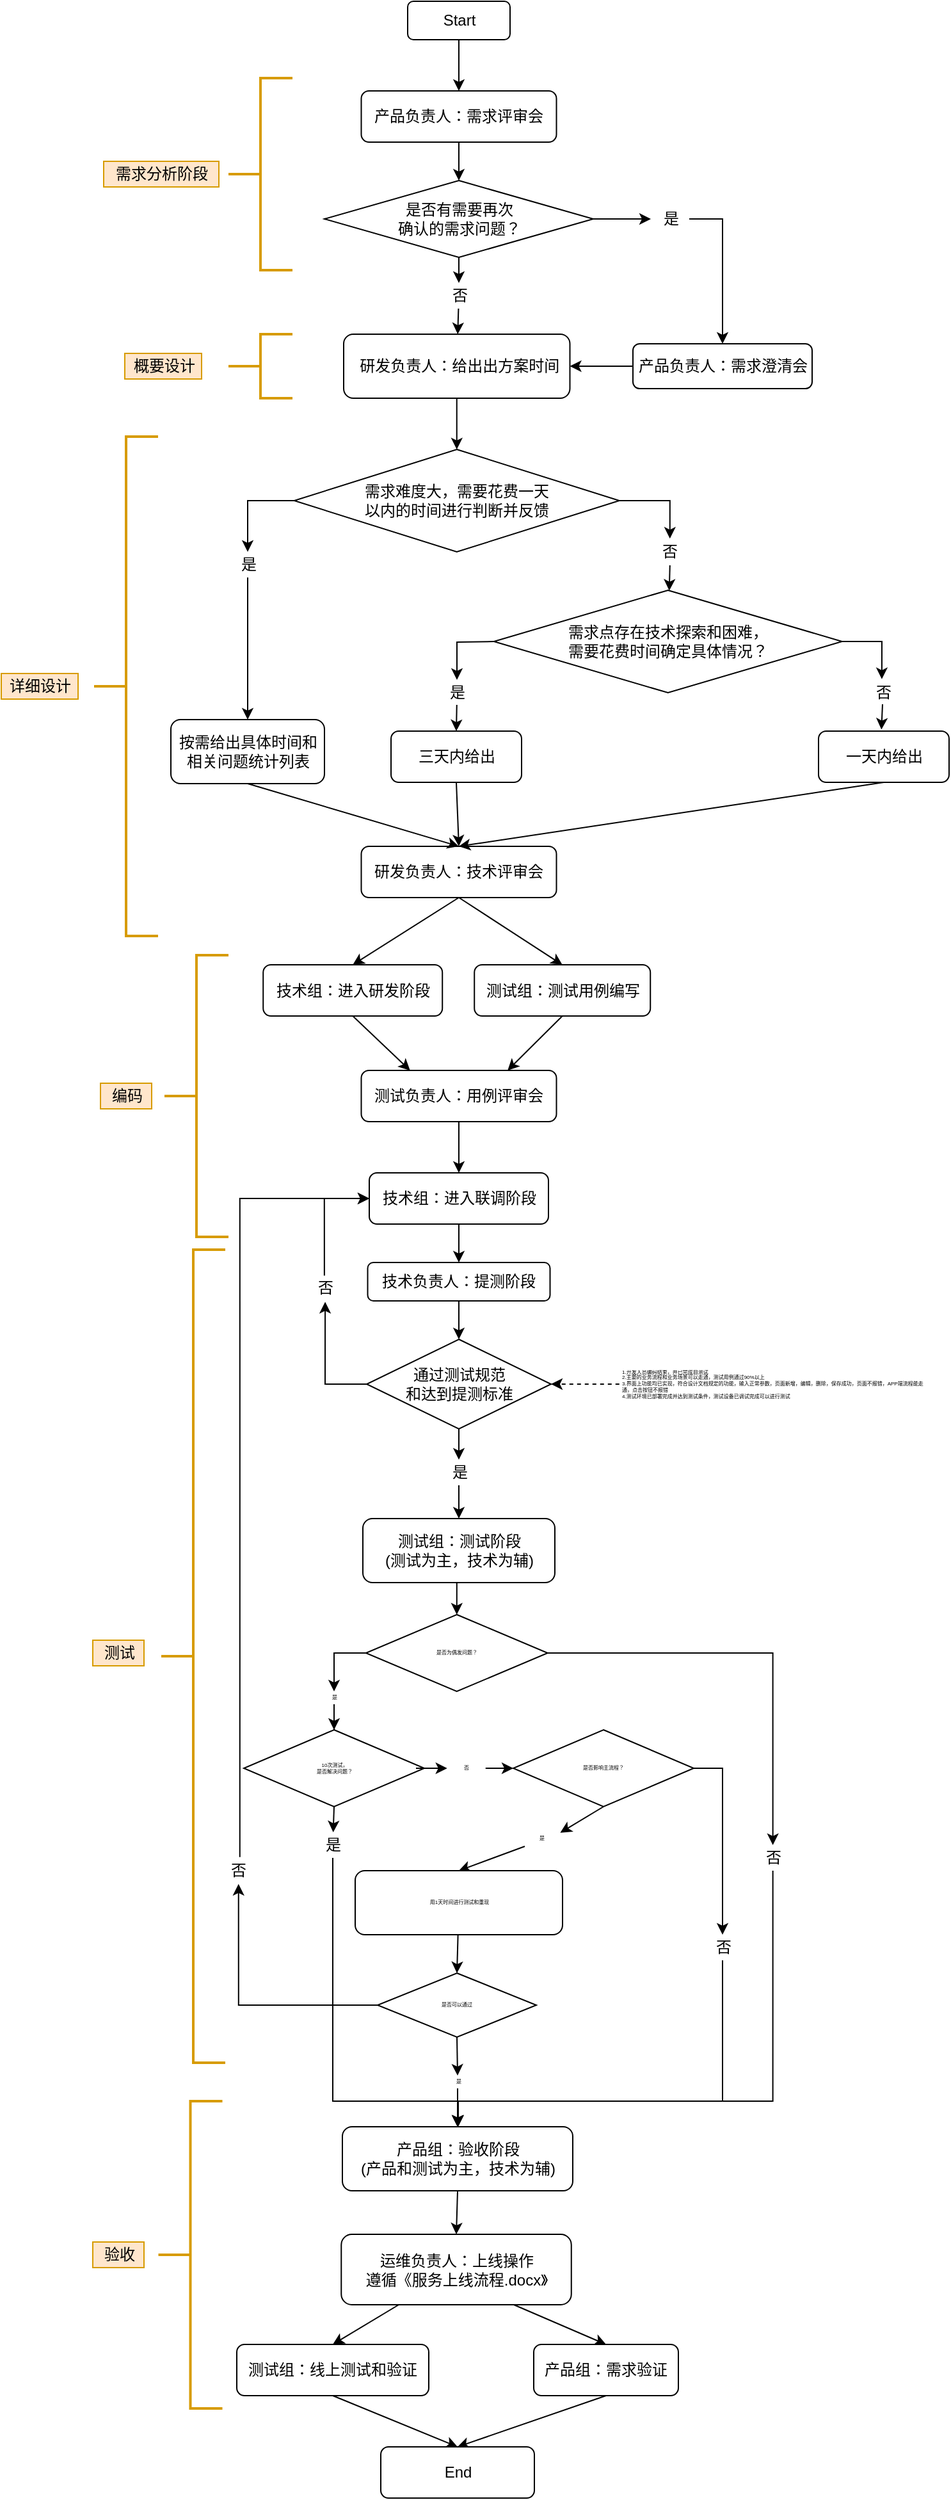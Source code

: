 <mxfile version="14.0.1" type="github">
  <diagram id="TA-FUFab7nw_JOYcnHtT" name="第 1 页">
    <mxGraphModel dx="1185" dy="635" grid="1" gridSize="10" guides="1" tooltips="1" connect="1" arrows="1" fold="1" page="1" pageScale="1" pageWidth="827" pageHeight="1169" math="0" shadow="0">
      <root>
        <mxCell id="0" />
        <mxCell id="1" parent="0" />
        <mxCell id="2TGBst09kyb7uebUgkE0-3" style="edgeStyle=orthogonalEdgeStyle;rounded=0;orthogonalLoop=1;jettySize=auto;html=1;exitX=0.5;exitY=1;exitDx=0;exitDy=0;entryX=0.5;entryY=0;entryDx=0;entryDy=0;" parent="1" source="2TGBst09kyb7uebUgkE0-1" target="2TGBst09kyb7uebUgkE0-2" edge="1">
          <mxGeometry relative="1" as="geometry" />
        </mxCell>
        <mxCell id="2TGBst09kyb7uebUgkE0-1" value="Start" style="rounded=1;whiteSpace=wrap;html=1;" parent="1" vertex="1">
          <mxGeometry x="407.5" y="10" width="80" height="30" as="geometry" />
        </mxCell>
        <mxCell id="hAHhUFIz-8pFZhc0w7Rz-2" style="rounded=0;orthogonalLoop=1;jettySize=auto;html=1;exitX=0.5;exitY=1;exitDx=0;exitDy=0;entryX=0.5;entryY=0;entryDx=0;entryDy=0;" parent="1" source="2TGBst09kyb7uebUgkE0-2" target="hAHhUFIz-8pFZhc0w7Rz-1" edge="1">
          <mxGeometry relative="1" as="geometry" />
        </mxCell>
        <mxCell id="2TGBst09kyb7uebUgkE0-2" value="产品负责人：需求评审会" style="rounded=1;whiteSpace=wrap;html=1;" parent="1" vertex="1">
          <mxGeometry x="371.25" y="80" width="152.5" height="40" as="geometry" />
        </mxCell>
        <mxCell id="hAHhUFIz-8pFZhc0w7Rz-32" style="edgeStyle=none;rounded=0;orthogonalLoop=1;jettySize=auto;html=1;exitX=0;exitY=0.5;exitDx=0;exitDy=0;entryX=1;entryY=0.5;entryDx=0;entryDy=0;" parent="1" source="2TGBst09kyb7uebUgkE0-5" target="hAHhUFIz-8pFZhc0w7Rz-7" edge="1">
          <mxGeometry relative="1" as="geometry" />
        </mxCell>
        <mxCell id="2TGBst09kyb7uebUgkE0-5" value="产品负责人：需求澄清会" style="rounded=1;whiteSpace=wrap;html=1;" parent="1" vertex="1">
          <mxGeometry x="583.5" y="277.5" width="140" height="35" as="geometry" />
        </mxCell>
        <mxCell id="2TGBst09kyb7uebUgkE0-7" value="研发负责人：技术评审会" style="rounded=1;whiteSpace=wrap;html=1;" parent="1" vertex="1">
          <mxGeometry x="371.25" y="670" width="152.5" height="40" as="geometry" />
        </mxCell>
        <mxCell id="2TGBst09kyb7uebUgkE0-15" style="rounded=0;orthogonalLoop=1;jettySize=auto;html=1;exitX=0.5;exitY=1;exitDx=0;exitDy=0;entryX=0.5;entryY=0;entryDx=0;entryDy=0;" parent="1" source="2TGBst09kyb7uebUgkE0-7" target="2TGBst09kyb7uebUgkE0-12" edge="1">
          <mxGeometry relative="1" as="geometry">
            <mxPoint x="446.25" y="820" as="sourcePoint" />
          </mxGeometry>
        </mxCell>
        <mxCell id="2TGBst09kyb7uebUgkE0-16" style="edgeStyle=none;rounded=0;orthogonalLoop=1;jettySize=auto;html=1;exitX=0.5;exitY=1;exitDx=0;exitDy=0;entryX=0.5;entryY=0;entryDx=0;entryDy=0;" parent="1" source="2TGBst09kyb7uebUgkE0-7" target="2TGBst09kyb7uebUgkE0-13" edge="1">
          <mxGeometry relative="1" as="geometry">
            <mxPoint x="446.25" y="820" as="sourcePoint" />
          </mxGeometry>
        </mxCell>
        <mxCell id="2TGBst09kyb7uebUgkE0-18" style="edgeStyle=none;rounded=0;orthogonalLoop=1;jettySize=auto;html=1;exitX=0.5;exitY=1;exitDx=0;exitDy=0;entryX=0.25;entryY=0;entryDx=0;entryDy=0;" parent="1" source="2TGBst09kyb7uebUgkE0-12" target="2TGBst09kyb7uebUgkE0-17" edge="1">
          <mxGeometry relative="1" as="geometry" />
        </mxCell>
        <mxCell id="2TGBst09kyb7uebUgkE0-12" value="技术组：进入研发阶段" style="rounded=1;whiteSpace=wrap;html=1;" parent="1" vertex="1">
          <mxGeometry x="294.62" y="762.5" width="140" height="40" as="geometry" />
        </mxCell>
        <mxCell id="2TGBst09kyb7uebUgkE0-19" style="edgeStyle=none;rounded=0;orthogonalLoop=1;jettySize=auto;html=1;exitX=0.5;exitY=1;exitDx=0;exitDy=0;entryX=0.75;entryY=0;entryDx=0;entryDy=0;" parent="1" source="2TGBst09kyb7uebUgkE0-13" target="2TGBst09kyb7uebUgkE0-17" edge="1">
          <mxGeometry relative="1" as="geometry" />
        </mxCell>
        <mxCell id="2TGBst09kyb7uebUgkE0-13" value="测试组：测试用例编写" style="rounded=1;whiteSpace=wrap;html=1;" parent="1" vertex="1">
          <mxGeometry x="459.62" y="762.5" width="137.5" height="40" as="geometry" />
        </mxCell>
        <mxCell id="2TGBst09kyb7uebUgkE0-21" style="edgeStyle=none;rounded=0;orthogonalLoop=1;jettySize=auto;html=1;exitX=0.5;exitY=1;exitDx=0;exitDy=0;entryX=0.5;entryY=0;entryDx=0;entryDy=0;" parent="1" source="2TGBst09kyb7uebUgkE0-17" target="2TGBst09kyb7uebUgkE0-20" edge="1">
          <mxGeometry relative="1" as="geometry" />
        </mxCell>
        <mxCell id="2TGBst09kyb7uebUgkE0-17" value="测试负责人：用例评审会" style="rounded=1;whiteSpace=wrap;html=1;" parent="1" vertex="1">
          <mxGeometry x="371.25" y="845" width="152.5" height="40" as="geometry" />
        </mxCell>
        <mxCell id="2TGBst09kyb7uebUgkE0-23" style="edgeStyle=none;rounded=0;orthogonalLoop=1;jettySize=auto;html=1;exitX=0.5;exitY=1;exitDx=0;exitDy=0;entryX=0.5;entryY=0;entryDx=0;entryDy=0;" parent="1" source="2TGBst09kyb7uebUgkE0-20" target="2TGBst09kyb7uebUgkE0-22" edge="1">
          <mxGeometry relative="1" as="geometry" />
        </mxCell>
        <mxCell id="2TGBst09kyb7uebUgkE0-20" value="技术组：进入联调阶段" style="rounded=1;whiteSpace=wrap;html=1;" parent="1" vertex="1">
          <mxGeometry x="377.5" y="925" width="140" height="40" as="geometry" />
        </mxCell>
        <mxCell id="2TGBst09kyb7uebUgkE0-25" style="edgeStyle=none;rounded=0;orthogonalLoop=1;jettySize=auto;html=1;exitX=0.5;exitY=1;exitDx=0;exitDy=0;entryX=0.5;entryY=0;entryDx=0;entryDy=0;" parent="1" source="hAHhUFIz-8pFZhc0w7Rz-44" target="2TGBst09kyb7uebUgkE0-24" edge="1">
          <mxGeometry relative="1" as="geometry" />
        </mxCell>
        <mxCell id="2TGBst09kyb7uebUgkE0-22" value="技术负责人：提测阶段" style="rounded=1;whiteSpace=wrap;html=1;" parent="1" vertex="1">
          <mxGeometry x="376.25" y="995" width="142.5" height="30" as="geometry" />
        </mxCell>
        <mxCell id="vPEyHsW2rgMUCKKnFyaP-20" style="edgeStyle=orthogonalEdgeStyle;rounded=0;orthogonalLoop=1;jettySize=auto;html=1;exitX=0.5;exitY=1;exitDx=0;exitDy=0;entryX=0.5;entryY=0;entryDx=0;entryDy=0;fontSize=4;fontColor=#FFB570;" parent="1" source="2TGBst09kyb7uebUgkE0-24" target="vPEyHsW2rgMUCKKnFyaP-19" edge="1">
          <mxGeometry relative="1" as="geometry" />
        </mxCell>
        <mxCell id="2TGBst09kyb7uebUgkE0-24" value="测试组：测试阶段&lt;br&gt;(测试为主，技术为辅)" style="rounded=1;whiteSpace=wrap;html=1;" parent="1" vertex="1">
          <mxGeometry x="372.5" y="1195" width="150" height="50" as="geometry" />
        </mxCell>
        <mxCell id="2TGBst09kyb7uebUgkE0-30" style="edgeStyle=none;rounded=0;orthogonalLoop=1;jettySize=auto;html=1;exitX=0.5;exitY=1;exitDx=0;exitDy=0;entryX=0.5;entryY=0;entryDx=0;entryDy=0;" parent="1" source="2TGBst09kyb7uebUgkE0-26" target="2TGBst09kyb7uebUgkE0-29" edge="1">
          <mxGeometry relative="1" as="geometry" />
        </mxCell>
        <mxCell id="2TGBst09kyb7uebUgkE0-26" value="产品组：验收阶段&lt;br&gt;(产品和测试为主，技术为辅)" style="rounded=1;whiteSpace=wrap;html=1;" parent="1" vertex="1">
          <mxGeometry x="356.5" y="1670" width="180" height="50" as="geometry" />
        </mxCell>
        <mxCell id="2TGBst09kyb7uebUgkE0-33" style="edgeStyle=none;rounded=0;orthogonalLoop=1;jettySize=auto;html=1;exitX=0.25;exitY=1;exitDx=0;exitDy=0;entryX=0.5;entryY=0;entryDx=0;entryDy=0;" parent="1" source="2TGBst09kyb7uebUgkE0-29" target="2TGBst09kyb7uebUgkE0-31" edge="1">
          <mxGeometry relative="1" as="geometry" />
        </mxCell>
        <mxCell id="2TGBst09kyb7uebUgkE0-34" style="edgeStyle=none;rounded=0;orthogonalLoop=1;jettySize=auto;html=1;exitX=0.75;exitY=1;exitDx=0;exitDy=0;entryX=0.5;entryY=0;entryDx=0;entryDy=0;" parent="1" source="2TGBst09kyb7uebUgkE0-29" target="2TGBst09kyb7uebUgkE0-32" edge="1">
          <mxGeometry relative="1" as="geometry" />
        </mxCell>
        <mxCell id="2TGBst09kyb7uebUgkE0-29" value="运维负责人：上线操作&lt;br&gt;遵循《服务上线流程.docx》" style="rounded=1;whiteSpace=wrap;html=1;" parent="1" vertex="1">
          <mxGeometry x="355.63" y="1754" width="179.75" height="55" as="geometry" />
        </mxCell>
        <mxCell id="2TGBst09kyb7uebUgkE0-36" style="edgeStyle=none;rounded=0;orthogonalLoop=1;jettySize=auto;html=1;exitX=0.5;exitY=1;exitDx=0;exitDy=0;entryX=0.5;entryY=0;entryDx=0;entryDy=0;" parent="1" source="2TGBst09kyb7uebUgkE0-31" target="2TGBst09kyb7uebUgkE0-35" edge="1">
          <mxGeometry relative="1" as="geometry" />
        </mxCell>
        <mxCell id="2TGBst09kyb7uebUgkE0-31" value="测试组：线上测试和验证" style="rounded=1;whiteSpace=wrap;html=1;" parent="1" vertex="1">
          <mxGeometry x="274" y="1840" width="150" height="40" as="geometry" />
        </mxCell>
        <mxCell id="2TGBst09kyb7uebUgkE0-37" style="edgeStyle=none;rounded=0;orthogonalLoop=1;jettySize=auto;html=1;exitX=0.5;exitY=1;exitDx=0;exitDy=0;" parent="1" source="2TGBst09kyb7uebUgkE0-32" edge="1">
          <mxGeometry relative="1" as="geometry">
            <mxPoint x="446.5" y="1920" as="targetPoint" />
          </mxGeometry>
        </mxCell>
        <mxCell id="2TGBst09kyb7uebUgkE0-32" value="产品组：需求验证" style="rounded=1;whiteSpace=wrap;html=1;" parent="1" vertex="1">
          <mxGeometry x="506" y="1840" width="113" height="40" as="geometry" />
        </mxCell>
        <mxCell id="2TGBst09kyb7uebUgkE0-35" value="End" style="rounded=1;whiteSpace=wrap;html=1;" parent="1" vertex="1">
          <mxGeometry x="386.5" y="1920" width="120" height="40" as="geometry" />
        </mxCell>
        <mxCell id="7xkqyvosI3lrS_u9Jpyt-2" value="" style="strokeWidth=2;html=1;shape=mxgraph.flowchart.annotation_2;align=left;labelPosition=right;pointerEvents=1;fillColor=#ffe6cc;strokeColor=#d79b00;" parent="1" vertex="1">
          <mxGeometry x="267.5" y="70" width="50" height="150" as="geometry" />
        </mxCell>
        <mxCell id="7xkqyvosI3lrS_u9Jpyt-3" value="需求分析阶段" style="text;html=1;align=center;verticalAlign=middle;resizable=0;points=[];autosize=1;fillColor=#ffe6cc;strokeColor=#d79b00;" parent="1" vertex="1">
          <mxGeometry x="170" y="135" width="90" height="20" as="geometry" />
        </mxCell>
        <mxCell id="7xkqyvosI3lrS_u9Jpyt-5" value="" style="strokeWidth=2;html=1;shape=mxgraph.flowchart.annotation_2;align=left;labelPosition=right;pointerEvents=1;fillColor=#ffe6cc;strokeColor=#d79b00;" parent="1" vertex="1">
          <mxGeometry x="267.5" y="270" width="50" height="50" as="geometry" />
        </mxCell>
        <mxCell id="7xkqyvosI3lrS_u9Jpyt-6" value="概要设计" style="text;html=1;align=center;verticalAlign=middle;resizable=0;points=[];autosize=1;fillColor=#ffe6cc;strokeColor=#d79b00;" parent="1" vertex="1">
          <mxGeometry x="186.5" y="285" width="60" height="20" as="geometry" />
        </mxCell>
        <mxCell id="7xkqyvosI3lrS_u9Jpyt-8" value="" style="strokeWidth=2;html=1;shape=mxgraph.flowchart.annotation_2;align=left;labelPosition=right;pointerEvents=1;fillColor=#ffe6cc;strokeColor=#d79b00;" parent="1" vertex="1">
          <mxGeometry x="162.5" y="350" width="50" height="390" as="geometry" />
        </mxCell>
        <mxCell id="7xkqyvosI3lrS_u9Jpyt-9" value="详细设计" style="text;html=1;align=center;verticalAlign=middle;resizable=0;points=[];autosize=1;fillColor=#ffe6cc;strokeColor=#d79b00;" parent="1" vertex="1">
          <mxGeometry x="90" y="535" width="60" height="20" as="geometry" />
        </mxCell>
        <mxCell id="hAHhUFIz-8pFZhc0w7Rz-26" style="edgeStyle=none;rounded=0;orthogonalLoop=1;jettySize=auto;html=1;" parent="1" source="hAHhUFIz-8pFZhc0w7Rz-27" target="hAHhUFIz-8pFZhc0w7Rz-7" edge="1">
          <mxGeometry relative="1" as="geometry">
            <mxPoint x="447.5" y="260" as="sourcePoint" />
          </mxGeometry>
        </mxCell>
        <mxCell id="hAHhUFIz-8pFZhc0w7Rz-29" style="edgeStyle=orthogonalEdgeStyle;rounded=0;orthogonalLoop=1;jettySize=auto;html=1;exitX=1;exitY=0.5;exitDx=0;exitDy=0;entryX=0.5;entryY=0;entryDx=0;entryDy=0;" parent="1" source="hAHhUFIz-8pFZhc0w7Rz-30" target="2TGBst09kyb7uebUgkE0-5" edge="1">
          <mxGeometry relative="1" as="geometry" />
        </mxCell>
        <mxCell id="hAHhUFIz-8pFZhc0w7Rz-1" value="是否有需要再次&lt;br&gt;确认的需求问题？" style="rhombus;whiteSpace=wrap;html=1;" parent="1" vertex="1">
          <mxGeometry x="342.5" y="150" width="210" height="60" as="geometry" />
        </mxCell>
        <mxCell id="vPEyHsW2rgMUCKKnFyaP-2" style="rounded=0;orthogonalLoop=1;jettySize=auto;html=1;entryX=0.5;entryY=0;entryDx=0;entryDy=0;" parent="1" source="hAHhUFIz-8pFZhc0w7Rz-7" target="vPEyHsW2rgMUCKKnFyaP-1" edge="1">
          <mxGeometry relative="1" as="geometry" />
        </mxCell>
        <mxCell id="hAHhUFIz-8pFZhc0w7Rz-7" value="&amp;nbsp;研发负责人：给出出方案时间" style="rounded=1;whiteSpace=wrap;html=1;" parent="1" vertex="1">
          <mxGeometry x="357.5" y="270" width="176.75" height="50" as="geometry" />
        </mxCell>
        <mxCell id="hAHhUFIz-8pFZhc0w7Rz-33" style="edgeStyle=none;rounded=0;orthogonalLoop=1;jettySize=auto;html=1;exitX=0.496;exitY=0.976;exitDx=0;exitDy=0;entryX=0.5;entryY=0;entryDx=0;entryDy=0;exitPerimeter=0;" parent="1" source="hAHhUFIz-8pFZhc0w7Rz-34" target="hAHhUFIz-8pFZhc0w7Rz-18" edge="1">
          <mxGeometry relative="1" as="geometry">
            <mxPoint x="602" y="580.0" as="sourcePoint" />
          </mxGeometry>
        </mxCell>
        <mxCell id="hAHhUFIz-8pFZhc0w7Rz-37" style="rounded=0;orthogonalLoop=1;jettySize=auto;html=1;exitX=0.5;exitY=0.952;exitDx=0;exitDy=0;entryX=0.482;entryY=-0.03;entryDx=0;entryDy=0;entryPerimeter=0;exitPerimeter=0;" parent="1" source="hAHhUFIz-8pFZhc0w7Rz-38" target="hAHhUFIz-8pFZhc0w7Rz-19" edge="1">
          <mxGeometry relative="1" as="geometry">
            <mxPoint x="789.12" y="540.9" as="targetPoint" />
          </mxGeometry>
        </mxCell>
        <mxCell id="hAHhUFIz-8pFZhc0w7Rz-9" value="需求点存在技术探索和困难，&lt;br&gt;需要花费时间确定具体情况？" style="rhombus;whiteSpace=wrap;html=1;" parent="1" vertex="1">
          <mxGeometry x="474.87" y="470" width="272" height="80" as="geometry" />
        </mxCell>
        <mxCell id="hAHhUFIz-8pFZhc0w7Rz-40" style="edgeStyle=none;rounded=0;orthogonalLoop=1;jettySize=auto;html=1;exitX=0.5;exitY=1;exitDx=0;exitDy=0;entryX=0.5;entryY=0;entryDx=0;entryDy=0;" parent="1" source="hAHhUFIz-8pFZhc0w7Rz-18" target="2TGBst09kyb7uebUgkE0-7" edge="1">
          <mxGeometry relative="1" as="geometry">
            <mxPoint x="396.115" y="795" as="targetPoint" />
          </mxGeometry>
        </mxCell>
        <mxCell id="hAHhUFIz-8pFZhc0w7Rz-18" value="三天内给出" style="rounded=1;whiteSpace=wrap;html=1;" parent="1" vertex="1">
          <mxGeometry x="394.5" y="580" width="102" height="40" as="geometry" />
        </mxCell>
        <mxCell id="hAHhUFIz-8pFZhc0w7Rz-41" style="edgeStyle=none;rounded=0;orthogonalLoop=1;jettySize=auto;html=1;exitX=0.5;exitY=1;exitDx=0;exitDy=0;entryX=0.5;entryY=0;entryDx=0;entryDy=0;" parent="1" source="hAHhUFIz-8pFZhc0w7Rz-19" target="2TGBst09kyb7uebUgkE0-7" edge="1">
          <mxGeometry relative="1" as="geometry">
            <mxPoint x="447.5" y="795" as="targetPoint" />
          </mxGeometry>
        </mxCell>
        <mxCell id="hAHhUFIz-8pFZhc0w7Rz-19" value="一天内给出" style="rounded=1;whiteSpace=wrap;html=1;" parent="1" vertex="1">
          <mxGeometry x="728.5" y="580" width="102" height="40" as="geometry" />
        </mxCell>
        <mxCell id="hAHhUFIz-8pFZhc0w7Rz-27" value="否" style="text;html=1;align=center;verticalAlign=middle;resizable=0;points=[];autosize=1;" parent="1" vertex="1">
          <mxGeometry x="432.5" y="230" width="30" height="20" as="geometry" />
        </mxCell>
        <mxCell id="hAHhUFIz-8pFZhc0w7Rz-28" style="edgeStyle=none;rounded=0;orthogonalLoop=1;jettySize=auto;html=1;exitX=0.5;exitY=1;exitDx=0;exitDy=0;" parent="1" source="hAHhUFIz-8pFZhc0w7Rz-1" target="hAHhUFIz-8pFZhc0w7Rz-27" edge="1">
          <mxGeometry relative="1" as="geometry">
            <mxPoint x="447.5" y="210" as="sourcePoint" />
            <mxPoint x="447.5" y="260" as="targetPoint" />
          </mxGeometry>
        </mxCell>
        <mxCell id="hAHhUFIz-8pFZhc0w7Rz-30" value="是" style="text;html=1;align=center;verticalAlign=middle;resizable=0;points=[];autosize=1;" parent="1" vertex="1">
          <mxGeometry x="597.5" y="170" width="30" height="20" as="geometry" />
        </mxCell>
        <mxCell id="hAHhUFIz-8pFZhc0w7Rz-31" style="rounded=0;orthogonalLoop=1;jettySize=auto;html=1;exitX=1;exitY=0.5;exitDx=0;exitDy=0;" parent="1" source="hAHhUFIz-8pFZhc0w7Rz-1" target="hAHhUFIz-8pFZhc0w7Rz-30" edge="1">
          <mxGeometry relative="1" as="geometry">
            <mxPoint x="552.5" y="180" as="sourcePoint" />
            <mxPoint x="660" y="275" as="targetPoint" />
          </mxGeometry>
        </mxCell>
        <mxCell id="hAHhUFIz-8pFZhc0w7Rz-34" value="是" style="text;html=1;align=center;verticalAlign=middle;resizable=0;points=[];autosize=1;" parent="1" vertex="1">
          <mxGeometry x="431" y="540" width="30" height="20" as="geometry" />
        </mxCell>
        <mxCell id="hAHhUFIz-8pFZhc0w7Rz-35" style="edgeStyle=orthogonalEdgeStyle;rounded=0;orthogonalLoop=1;jettySize=auto;html=1;entryX=0.5;entryY=0;entryDx=0;entryDy=0;" parent="1" target="hAHhUFIz-8pFZhc0w7Rz-34" edge="1">
          <mxGeometry relative="1" as="geometry">
            <mxPoint x="475" y="510" as="sourcePoint" />
            <mxPoint x="612.5" y="595" as="targetPoint" />
          </mxGeometry>
        </mxCell>
        <mxCell id="hAHhUFIz-8pFZhc0w7Rz-38" value="否" style="text;html=1;align=center;verticalAlign=middle;resizable=0;points=[];autosize=1;" parent="1" vertex="1">
          <mxGeometry x="763.5" y="540" width="30" height="20" as="geometry" />
        </mxCell>
        <mxCell id="hAHhUFIz-8pFZhc0w7Rz-39" style="edgeStyle=orthogonalEdgeStyle;rounded=0;orthogonalLoop=1;jettySize=auto;html=1;exitX=1;exitY=0.5;exitDx=0;exitDy=0;entryX=0.482;entryY=-0.03;entryDx=0;entryDy=0;entryPerimeter=0;" parent="1" source="hAHhUFIz-8pFZhc0w7Rz-9" target="hAHhUFIz-8pFZhc0w7Rz-38" edge="1">
          <mxGeometry relative="1" as="geometry">
            <mxPoint x="748.5" y="510" as="sourcePoint" />
            <mxPoint x="788.164" y="608.8" as="targetPoint" />
            <Array as="points" />
          </mxGeometry>
        </mxCell>
        <mxCell id="vPEyHsW2rgMUCKKnFyaP-13" style="rounded=0;orthogonalLoop=1;jettySize=auto;html=1;exitX=0.498;exitY=0.01;exitDx=0;exitDy=0;entryX=0;entryY=0.5;entryDx=0;entryDy=0;exitPerimeter=0;edgeStyle=orthogonalEdgeStyle;" parent="1" source="vPEyHsW2rgMUCKKnFyaP-14" target="2TGBst09kyb7uebUgkE0-20" edge="1">
          <mxGeometry relative="1" as="geometry" />
        </mxCell>
        <mxCell id="vPEyHsW2rgMUCKKnFyaP-16" style="edgeStyle=orthogonalEdgeStyle;rounded=0;orthogonalLoop=1;jettySize=auto;html=1;exitX=0;exitY=0.5;exitDx=0;exitDy=0;entryX=0.518;entryY=1.039;entryDx=0;entryDy=0;entryPerimeter=0;" parent="1" source="hAHhUFIz-8pFZhc0w7Rz-42" target="vPEyHsW2rgMUCKKnFyaP-14" edge="1">
          <mxGeometry relative="1" as="geometry" />
        </mxCell>
        <mxCell id="hAHhUFIz-8pFZhc0w7Rz-42" value="通过测试规范&lt;br&gt;和达到提测标准" style="rhombus;whiteSpace=wrap;html=1;rounded=0;" parent="1" vertex="1">
          <mxGeometry x="375.5" y="1055" width="144" height="70" as="geometry" />
        </mxCell>
        <mxCell id="hAHhUFIz-8pFZhc0w7Rz-43" style="edgeStyle=none;rounded=0;orthogonalLoop=1;jettySize=auto;html=1;exitX=0.5;exitY=1;exitDx=0;exitDy=0;entryX=0.5;entryY=0;entryDx=0;entryDy=0;" parent="1" source="2TGBst09kyb7uebUgkE0-22" target="hAHhUFIz-8pFZhc0w7Rz-42" edge="1">
          <mxGeometry relative="1" as="geometry">
            <mxPoint x="447.5" y="1025" as="sourcePoint" />
            <mxPoint x="447.5" y="1175" as="targetPoint" />
          </mxGeometry>
        </mxCell>
        <mxCell id="hAHhUFIz-8pFZhc0w7Rz-44" value="是" style="text;html=1;align=center;verticalAlign=middle;resizable=0;points=[];autosize=1;" parent="1" vertex="1">
          <mxGeometry x="432.5" y="1149" width="30" height="20" as="geometry" />
        </mxCell>
        <mxCell id="hAHhUFIz-8pFZhc0w7Rz-45" style="edgeStyle=none;rounded=0;orthogonalLoop=1;jettySize=auto;html=1;exitX=0.5;exitY=1;exitDx=0;exitDy=0;entryX=0.5;entryY=0;entryDx=0;entryDy=0;" parent="1" source="hAHhUFIz-8pFZhc0w7Rz-42" target="hAHhUFIz-8pFZhc0w7Rz-44" edge="1">
          <mxGeometry relative="1" as="geometry">
            <mxPoint x="447.5" y="1125" as="sourcePoint" />
            <mxPoint x="447.5" y="1195" as="targetPoint" />
          </mxGeometry>
        </mxCell>
        <mxCell id="hAHhUFIz-8pFZhc0w7Rz-52" value="" style="strokeWidth=2;html=1;shape=mxgraph.flowchart.annotation_2;align=left;labelPosition=right;pointerEvents=1;fillColor=#ffe6cc;strokeColor=#d79b00;" parent="1" vertex="1">
          <mxGeometry x="217.5" y="755" width="50" height="220" as="geometry" />
        </mxCell>
        <mxCell id="hAHhUFIz-8pFZhc0w7Rz-53" value="编码" style="text;html=1;align=center;verticalAlign=middle;resizable=0;points=[];autosize=1;fillColor=#ffe6cc;strokeColor=#d79b00;" parent="1" vertex="1">
          <mxGeometry x="167.5" y="855" width="40" height="20" as="geometry" />
        </mxCell>
        <mxCell id="hAHhUFIz-8pFZhc0w7Rz-54" value="" style="strokeWidth=2;html=1;shape=mxgraph.flowchart.annotation_2;align=left;labelPosition=right;pointerEvents=1;fillColor=#ffe6cc;strokeColor=#d79b00;" parent="1" vertex="1">
          <mxGeometry x="215" y="985" width="50" height="635" as="geometry" />
        </mxCell>
        <mxCell id="hAHhUFIz-8pFZhc0w7Rz-55" value="测试" style="text;html=1;align=center;verticalAlign=middle;resizable=0;points=[];autosize=1;fillColor=#ffe6cc;strokeColor=#d79b00;" parent="1" vertex="1">
          <mxGeometry x="161.5" y="1290" width="40" height="20" as="geometry" />
        </mxCell>
        <mxCell id="hAHhUFIz-8pFZhc0w7Rz-56" value="" style="strokeWidth=2;html=1;shape=mxgraph.flowchart.annotation_2;align=left;labelPosition=right;pointerEvents=1;fillColor=#ffe6cc;strokeColor=#d79b00;" parent="1" vertex="1">
          <mxGeometry x="212.75" y="1650" width="50" height="240" as="geometry" />
        </mxCell>
        <mxCell id="hAHhUFIz-8pFZhc0w7Rz-57" value="验收" style="text;html=1;align=center;verticalAlign=middle;resizable=0;points=[];autosize=1;fillColor=#ffe6cc;strokeColor=#d79b00;" parent="1" vertex="1">
          <mxGeometry x="161.5" y="1760" width="40" height="20" as="geometry" />
        </mxCell>
        <mxCell id="vPEyHsW2rgMUCKKnFyaP-5" style="edgeStyle=orthogonalEdgeStyle;rounded=0;orthogonalLoop=1;jettySize=auto;html=1;exitX=0.5;exitY=1;exitDx=0;exitDy=0;exitPerimeter=0;" parent="1" source="vPEyHsW2rgMUCKKnFyaP-6" target="vPEyHsW2rgMUCKKnFyaP-3" edge="1">
          <mxGeometry relative="1" as="geometry" />
        </mxCell>
        <mxCell id="vPEyHsW2rgMUCKKnFyaP-8" style="rounded=0;orthogonalLoop=1;jettySize=auto;html=1;exitX=0.509;exitY=1.025;exitDx=0;exitDy=0;exitPerimeter=0;" parent="1" source="vPEyHsW2rgMUCKKnFyaP-9" target="hAHhUFIz-8pFZhc0w7Rz-9" edge="1">
          <mxGeometry relative="1" as="geometry" />
        </mxCell>
        <mxCell id="vPEyHsW2rgMUCKKnFyaP-1" value="需求难度大，需要花费一天&lt;br&gt;以内的时间进行判断并反馈" style="rhombus;whiteSpace=wrap;html=1;" parent="1" vertex="1">
          <mxGeometry x="318.88" y="360" width="254" height="80" as="geometry" />
        </mxCell>
        <mxCell id="vPEyHsW2rgMUCKKnFyaP-12" style="edgeStyle=none;rounded=0;orthogonalLoop=1;jettySize=auto;html=1;exitX=0.5;exitY=1;exitDx=0;exitDy=0;entryX=0.5;entryY=0;entryDx=0;entryDy=0;" parent="1" source="vPEyHsW2rgMUCKKnFyaP-3" target="2TGBst09kyb7uebUgkE0-7" edge="1">
          <mxGeometry relative="1" as="geometry" />
        </mxCell>
        <mxCell id="vPEyHsW2rgMUCKKnFyaP-3" value="按需给出具体时间和相关问题统计列表" style="rounded=1;whiteSpace=wrap;html=1;" parent="1" vertex="1">
          <mxGeometry x="222.5" y="571" width="120" height="50" as="geometry" />
        </mxCell>
        <mxCell id="vPEyHsW2rgMUCKKnFyaP-6" value="是" style="text;html=1;align=center;verticalAlign=middle;resizable=0;points=[];autosize=1;" parent="1" vertex="1">
          <mxGeometry x="267.5" y="440" width="30" height="20" as="geometry" />
        </mxCell>
        <mxCell id="vPEyHsW2rgMUCKKnFyaP-7" style="rounded=0;orthogonalLoop=1;jettySize=auto;html=1;exitX=0;exitY=0.5;exitDx=0;exitDy=0;entryX=0.5;entryY=0;entryDx=0;entryDy=0;entryPerimeter=0;edgeStyle=orthogonalEdgeStyle;" parent="1" source="vPEyHsW2rgMUCKKnFyaP-1" target="vPEyHsW2rgMUCKKnFyaP-6" edge="1">
          <mxGeometry relative="1" as="geometry">
            <mxPoint x="318.88" y="400" as="sourcePoint" />
            <mxPoint x="289.5" y="510" as="targetPoint" />
          </mxGeometry>
        </mxCell>
        <mxCell id="vPEyHsW2rgMUCKKnFyaP-9" value="否" style="text;html=1;align=center;verticalAlign=middle;resizable=0;points=[];autosize=1;" parent="1" vertex="1">
          <mxGeometry x="597.12" y="430" width="30" height="20" as="geometry" />
        </mxCell>
        <mxCell id="vPEyHsW2rgMUCKKnFyaP-10" style="edgeStyle=orthogonalEdgeStyle;rounded=0;orthogonalLoop=1;jettySize=auto;html=1;exitX=1;exitY=0.5;exitDx=0;exitDy=0;entryX=0.509;entryY=-0.017;entryDx=0;entryDy=0;entryPerimeter=0;" parent="1" source="vPEyHsW2rgMUCKKnFyaP-1" target="vPEyHsW2rgMUCKKnFyaP-9" edge="1">
          <mxGeometry relative="1" as="geometry">
            <mxPoint x="572.88" y="400.0" as="sourcePoint" />
            <mxPoint x="610.889" y="470.006" as="targetPoint" />
          </mxGeometry>
        </mxCell>
        <mxCell id="vPEyHsW2rgMUCKKnFyaP-14" value="否" style="text;html=1;align=center;verticalAlign=middle;resizable=0;points=[];autosize=1;" parent="1" vertex="1">
          <mxGeometry x="327.5" y="1005" width="30" height="20" as="geometry" />
        </mxCell>
        <mxCell id="vPEyHsW2rgMUCKKnFyaP-18" style="edgeStyle=orthogonalEdgeStyle;rounded=0;orthogonalLoop=1;jettySize=auto;html=1;entryX=1;entryY=0.5;entryDx=0;entryDy=0;fontSize=4;fontColor=#FFB570;dashed=1;" parent="1" source="vPEyHsW2rgMUCKKnFyaP-17" target="hAHhUFIz-8pFZhc0w7Rz-42" edge="1">
          <mxGeometry relative="1" as="geometry" />
        </mxCell>
        <mxCell id="vPEyHsW2rgMUCKKnFyaP-17" value="&lt;div style=&quot;font-size: 4px;&quot;&gt;1.开发人员编码结束，并已完成自测试&lt;/div&gt;&lt;div style=&quot;font-size: 4px;&quot;&gt;2.主要的业务流程和业务场景可以走通，测试用例通过90%以上&lt;/div&gt;&lt;div style=&quot;font-size: 4px;&quot;&gt;3.界面上功能均已实现，符合设计文档规定的功能，输入正常参数，页面新增，编辑，删除，保存成功，页面不报错，APP端流程能走通，点击按钮不报错&lt;/div&gt;&lt;div style=&quot;font-size: 4px;&quot;&gt;4.测试环境已部署完成并达到测试条件，测试设备已调试完成可以进行测试&lt;/div&gt;" style="text;strokeColor=none;fillColor=none;html=1;whiteSpace=wrap;verticalAlign=middle;overflow=hidden;fontSize=4;" parent="1" vertex="1">
          <mxGeometry x="572.88" y="1020" width="239.88" height="140" as="geometry" />
        </mxCell>
        <mxCell id="vPEyHsW2rgMUCKKnFyaP-25" style="edgeStyle=orthogonalEdgeStyle;rounded=0;orthogonalLoop=1;jettySize=auto;html=1;fontSize=4;fontColor=#FFB570;exitX=0.5;exitY=1;exitDx=0;exitDy=0;exitPerimeter=0;" parent="1" source="vPEyHsW2rgMUCKKnFyaP-26" target="vPEyHsW2rgMUCKKnFyaP-23" edge="1">
          <mxGeometry relative="1" as="geometry" />
        </mxCell>
        <mxCell id="4fOcoqwSX_faj4NqIGJ5-11" style="rounded=0;orthogonalLoop=1;jettySize=auto;html=1;exitX=0.5;exitY=1;exitDx=0;exitDy=0;entryX=0.5;entryY=0;entryDx=0;entryDy=0;edgeStyle=orthogonalEdgeStyle;exitPerimeter=0;" edge="1" parent="1" source="4fOcoqwSX_faj4NqIGJ5-12" target="2TGBst09kyb7uebUgkE0-26">
          <mxGeometry relative="1" as="geometry">
            <Array as="points">
              <mxPoint x="693" y="1650" />
              <mxPoint x="447" y="1650" />
            </Array>
          </mxGeometry>
        </mxCell>
        <mxCell id="vPEyHsW2rgMUCKKnFyaP-19" value="&lt;font color=&quot;#000000&quot;&gt;是否为偶发问题？&lt;/font&gt;" style="rhombus;whiteSpace=wrap;html=1;fontSize=4;fontColor=#FFB570;" parent="1" vertex="1">
          <mxGeometry x="374.88" y="1270" width="142" height="60" as="geometry" />
        </mxCell>
        <mxCell id="vPEyHsW2rgMUCKKnFyaP-30" style="edgeStyle=orthogonalEdgeStyle;rounded=0;orthogonalLoop=1;jettySize=auto;html=1;entryX=0;entryY=0.5;entryDx=0;entryDy=0;fontSize=4;fontColor=#FFB570;" parent="1" source="vPEyHsW2rgMUCKKnFyaP-31" target="vPEyHsW2rgMUCKKnFyaP-24" edge="1">
          <mxGeometry relative="1" as="geometry" />
        </mxCell>
        <mxCell id="4fOcoqwSX_faj4NqIGJ5-8" style="rounded=0;orthogonalLoop=1;jettySize=auto;html=1;exitX=0.5;exitY=1;exitDx=0;exitDy=0;edgeStyle=orthogonalEdgeStyle;" edge="1" parent="1" source="4fOcoqwSX_faj4NqIGJ5-9" target="2TGBst09kyb7uebUgkE0-26">
          <mxGeometry relative="1" as="geometry">
            <Array as="points">
              <mxPoint x="349" y="1650" />
              <mxPoint x="447" y="1650" />
            </Array>
          </mxGeometry>
        </mxCell>
        <mxCell id="vPEyHsW2rgMUCKKnFyaP-23" value="&lt;font color=&quot;#000000&quot;&gt;10次测试，&lt;br&gt;是否解决问题？&lt;/font&gt;" style="rhombus;whiteSpace=wrap;html=1;fontSize=4;fontColor=#FFB570;" parent="1" vertex="1">
          <mxGeometry x="279.5" y="1360" width="141" height="60" as="geometry" />
        </mxCell>
        <mxCell id="vPEyHsW2rgMUCKKnFyaP-34" style="rounded=0;orthogonalLoop=1;jettySize=auto;html=1;exitX=0.083;exitY=1.098;exitDx=0;exitDy=0;entryX=0.5;entryY=0;entryDx=0;entryDy=0;fontSize=4;fontColor=#FFB570;exitPerimeter=0;" parent="1" source="vPEyHsW2rgMUCKKnFyaP-35" target="vPEyHsW2rgMUCKKnFyaP-33" edge="1">
          <mxGeometry relative="1" as="geometry" />
        </mxCell>
        <mxCell id="4fOcoqwSX_faj4NqIGJ5-5" style="rounded=0;orthogonalLoop=1;jettySize=auto;html=1;entryX=0.5;entryY=0;entryDx=0;entryDy=0;exitX=0.5;exitY=1;exitDx=0;exitDy=0;edgeStyle=orthogonalEdgeStyle;exitPerimeter=0;" edge="1" parent="1" source="4fOcoqwSX_faj4NqIGJ5-6" target="2TGBst09kyb7uebUgkE0-26">
          <mxGeometry relative="1" as="geometry">
            <Array as="points">
              <mxPoint x="654" y="1650" />
              <mxPoint x="447" y="1650" />
            </Array>
          </mxGeometry>
        </mxCell>
        <mxCell id="vPEyHsW2rgMUCKKnFyaP-24" value="&lt;font color=&quot;#000000&quot;&gt;是否影响主流程？&lt;/font&gt;" style="rhombus;whiteSpace=wrap;html=1;fontSize=4;fontColor=#FFB570;" parent="1" vertex="1">
          <mxGeometry x="490" y="1360" width="141" height="60" as="geometry" />
        </mxCell>
        <mxCell id="vPEyHsW2rgMUCKKnFyaP-26" value="&lt;font color=&quot;#000000&quot;&gt;是&lt;/font&gt;" style="text;html=1;align=center;verticalAlign=middle;resizable=0;points=[];autosize=1;fontSize=4;fontColor=#FFB570;" parent="1" vertex="1">
          <mxGeometry x="335" y="1330" width="30" height="10" as="geometry" />
        </mxCell>
        <mxCell id="vPEyHsW2rgMUCKKnFyaP-29" style="edgeStyle=orthogonalEdgeStyle;rounded=0;orthogonalLoop=1;jettySize=auto;html=1;fontSize=4;fontColor=#FFB570;exitX=0;exitY=0.5;exitDx=0;exitDy=0;entryX=0.5;entryY=0;entryDx=0;entryDy=0;entryPerimeter=0;" parent="1" source="vPEyHsW2rgMUCKKnFyaP-19" target="vPEyHsW2rgMUCKKnFyaP-26" edge="1">
          <mxGeometry relative="1" as="geometry">
            <mxPoint x="374.88" y="1300" as="sourcePoint" />
            <mxPoint x="355" y="1330" as="targetPoint" />
          </mxGeometry>
        </mxCell>
        <mxCell id="vPEyHsW2rgMUCKKnFyaP-31" value="&lt;font color=&quot;#000000&quot;&gt;否&lt;/font&gt;" style="text;html=1;align=center;verticalAlign=middle;resizable=0;points=[];autosize=1;fontSize=4;fontColor=#FFB570;" parent="1" vertex="1">
          <mxGeometry x="438.37" y="1385" width="30" height="10" as="geometry" />
        </mxCell>
        <mxCell id="vPEyHsW2rgMUCKKnFyaP-32" style="edgeStyle=orthogonalEdgeStyle;rounded=0;orthogonalLoop=1;jettySize=auto;html=1;entryX=0;entryY=0.5;entryDx=0;entryDy=0;fontSize=4;fontColor=#FFB570;" parent="1" target="vPEyHsW2rgMUCKKnFyaP-31" edge="1">
          <mxGeometry relative="1" as="geometry">
            <mxPoint x="414" y="1390" as="sourcePoint" />
            <mxPoint x="501" y="1390" as="targetPoint" />
          </mxGeometry>
        </mxCell>
        <mxCell id="YtZ3VQJ5Pde4YU18UwDf-3" style="edgeStyle=none;rounded=0;orthogonalLoop=1;jettySize=auto;html=1;entryX=0.5;entryY=0;entryDx=0;entryDy=0;fontSize=4;fontColor=#FFB570;" parent="1" source="vPEyHsW2rgMUCKKnFyaP-33" target="YtZ3VQJ5Pde4YU18UwDf-2" edge="1">
          <mxGeometry relative="1" as="geometry" />
        </mxCell>
        <mxCell id="vPEyHsW2rgMUCKKnFyaP-33" value="&lt;font color=&quot;#000000&quot;&gt;用1天时间进行测试和重现&lt;/font&gt;" style="rounded=1;whiteSpace=wrap;html=1;fontSize=4;fontColor=#FFB570;" parent="1" vertex="1">
          <mxGeometry x="366.5" y="1470" width="162" height="50" as="geometry" />
        </mxCell>
        <mxCell id="vPEyHsW2rgMUCKKnFyaP-35" value="&lt;font color=&quot;#000000&quot;&gt;是&lt;/font&gt;" style="text;html=1;align=center;verticalAlign=middle;resizable=0;points=[];autosize=1;fontSize=4;fontColor=#FFB570;" parent="1" vertex="1">
          <mxGeometry x="496.5" y="1440" width="30" height="10" as="geometry" />
        </mxCell>
        <mxCell id="YtZ3VQJ5Pde4YU18UwDf-1" style="rounded=0;orthogonalLoop=1;jettySize=auto;html=1;exitX=0.5;exitY=1;exitDx=0;exitDy=0;entryX=1.007;entryY=0.036;entryDx=0;entryDy=0;fontSize=4;fontColor=#FFB570;entryPerimeter=0;" parent="1" source="vPEyHsW2rgMUCKKnFyaP-24" target="vPEyHsW2rgMUCKKnFyaP-35" edge="1">
          <mxGeometry relative="1" as="geometry">
            <mxPoint x="560.5" y="1420" as="sourcePoint" />
            <mxPoint x="447.5" y="1470" as="targetPoint" />
          </mxGeometry>
        </mxCell>
        <mxCell id="YtZ3VQJ5Pde4YU18UwDf-4" style="edgeStyle=none;rounded=0;orthogonalLoop=1;jettySize=auto;html=1;exitX=0.5;exitY=1;exitDx=0;exitDy=0;entryX=0.5;entryY=0;entryDx=0;entryDy=0;fontSize=4;fontColor=#FFB570;" parent="1" source="YtZ3VQJ5Pde4YU18UwDf-5" target="2TGBst09kyb7uebUgkE0-26" edge="1">
          <mxGeometry relative="1" as="geometry" />
        </mxCell>
        <mxCell id="4fOcoqwSX_faj4NqIGJ5-2" style="rounded=0;orthogonalLoop=1;jettySize=auto;html=1;exitX=0.546;exitY=-0.031;exitDx=0;exitDy=0;entryX=0;entryY=0.5;entryDx=0;entryDy=0;exitPerimeter=0;edgeStyle=orthogonalEdgeStyle;" edge="1" parent="1" source="4fOcoqwSX_faj4NqIGJ5-3" target="2TGBst09kyb7uebUgkE0-20">
          <mxGeometry relative="1" as="geometry" />
        </mxCell>
        <mxCell id="YtZ3VQJ5Pde4YU18UwDf-2" value="&lt;font color=&quot;#000000&quot;&gt;是否可以通过&lt;/font&gt;" style="rhombus;whiteSpace=wrap;html=1;fontSize=4;fontColor=#FFB570;" parent="1" vertex="1">
          <mxGeometry x="384" y="1550" width="124" height="50" as="geometry" />
        </mxCell>
        <mxCell id="YtZ3VQJ5Pde4YU18UwDf-5" value="&lt;font color=&quot;#000000&quot;&gt;是&lt;/font&gt;" style="text;html=1;align=center;verticalAlign=middle;resizable=0;points=[];autosize=1;fontSize=4;fontColor=#FFB570;" parent="1" vertex="1">
          <mxGeometry x="431.5" y="1630" width="30" height="10" as="geometry" />
        </mxCell>
        <mxCell id="4fOcoqwSX_faj4NqIGJ5-1" style="edgeStyle=none;rounded=0;orthogonalLoop=1;jettySize=auto;html=1;exitX=0.5;exitY=1;exitDx=0;exitDy=0;entryX=0.5;entryY=0;entryDx=0;entryDy=0;fontSize=4;fontColor=#FFB570;" edge="1" parent="1" source="YtZ3VQJ5Pde4YU18UwDf-2" target="YtZ3VQJ5Pde4YU18UwDf-5">
          <mxGeometry relative="1" as="geometry">
            <mxPoint x="446" y="1600" as="sourcePoint" />
            <mxPoint x="447.5" y="1670" as="targetPoint" />
          </mxGeometry>
        </mxCell>
        <mxCell id="4fOcoqwSX_faj4NqIGJ5-3" value="否" style="text;html=1;align=center;verticalAlign=middle;resizable=0;points=[];autosize=1;" vertex="1" parent="1">
          <mxGeometry x="260" y="1460" width="30" height="20" as="geometry" />
        </mxCell>
        <mxCell id="4fOcoqwSX_faj4NqIGJ5-4" style="rounded=0;orthogonalLoop=1;jettySize=auto;html=1;exitX=0;exitY=0.5;exitDx=0;exitDy=0;edgeStyle=orthogonalEdgeStyle;entryX=0.512;entryY=1.019;entryDx=0;entryDy=0;entryPerimeter=0;" edge="1" parent="1" source="YtZ3VQJ5Pde4YU18UwDf-2" target="4fOcoqwSX_faj4NqIGJ5-3">
          <mxGeometry relative="1" as="geometry">
            <mxPoint x="384" y="1575" as="sourcePoint" />
            <mxPoint x="270" y="1480" as="targetPoint" />
          </mxGeometry>
        </mxCell>
        <mxCell id="4fOcoqwSX_faj4NqIGJ5-6" value="否" style="text;html=1;align=center;verticalAlign=middle;resizable=0;points=[];autosize=1;" vertex="1" parent="1">
          <mxGeometry x="638.5" y="1520" width="30" height="20" as="geometry" />
        </mxCell>
        <mxCell id="4fOcoqwSX_faj4NqIGJ5-7" style="rounded=0;orthogonalLoop=1;jettySize=auto;html=1;entryX=0.5;entryY=0;entryDx=0;entryDy=0;exitX=1;exitY=0.5;exitDx=0;exitDy=0;edgeStyle=orthogonalEdgeStyle;" edge="1" parent="1" source="vPEyHsW2rgMUCKKnFyaP-24" target="4fOcoqwSX_faj4NqIGJ5-6">
          <mxGeometry relative="1" as="geometry">
            <mxPoint x="631.0" y="1390" as="sourcePoint" />
            <mxPoint x="446.5" y="1670" as="targetPoint" />
          </mxGeometry>
        </mxCell>
        <mxCell id="4fOcoqwSX_faj4NqIGJ5-9" value="是" style="text;html=1;align=center;verticalAlign=middle;resizable=0;points=[];autosize=1;" vertex="1" parent="1">
          <mxGeometry x="334" y="1440" width="30" height="20" as="geometry" />
        </mxCell>
        <mxCell id="4fOcoqwSX_faj4NqIGJ5-10" style="rounded=0;orthogonalLoop=1;jettySize=auto;html=1;exitX=0.5;exitY=1;exitDx=0;exitDy=0;" edge="1" parent="1" source="vPEyHsW2rgMUCKKnFyaP-23" target="4fOcoqwSX_faj4NqIGJ5-9">
          <mxGeometry relative="1" as="geometry">
            <mxPoint x="350" y="1420" as="sourcePoint" />
            <mxPoint x="447" y="1670" as="targetPoint" />
          </mxGeometry>
        </mxCell>
        <mxCell id="4fOcoqwSX_faj4NqIGJ5-12" value="否" style="text;html=1;align=center;verticalAlign=middle;resizable=0;points=[];autosize=1;" vertex="1" parent="1">
          <mxGeometry x="677.82" y="1450" width="30" height="20" as="geometry" />
        </mxCell>
        <mxCell id="4fOcoqwSX_faj4NqIGJ5-13" style="rounded=0;orthogonalLoop=1;jettySize=auto;html=1;exitX=1;exitY=0.5;exitDx=0;exitDy=0;entryX=0.5;entryY=0;entryDx=0;entryDy=0;edgeStyle=orthogonalEdgeStyle;" edge="1" parent="1" source="vPEyHsW2rgMUCKKnFyaP-19" target="4fOcoqwSX_faj4NqIGJ5-12">
          <mxGeometry relative="1" as="geometry">
            <mxPoint x="516.88" y="1300" as="sourcePoint" />
            <mxPoint x="446.5" y="1670" as="targetPoint" />
          </mxGeometry>
        </mxCell>
      </root>
    </mxGraphModel>
  </diagram>
</mxfile>
